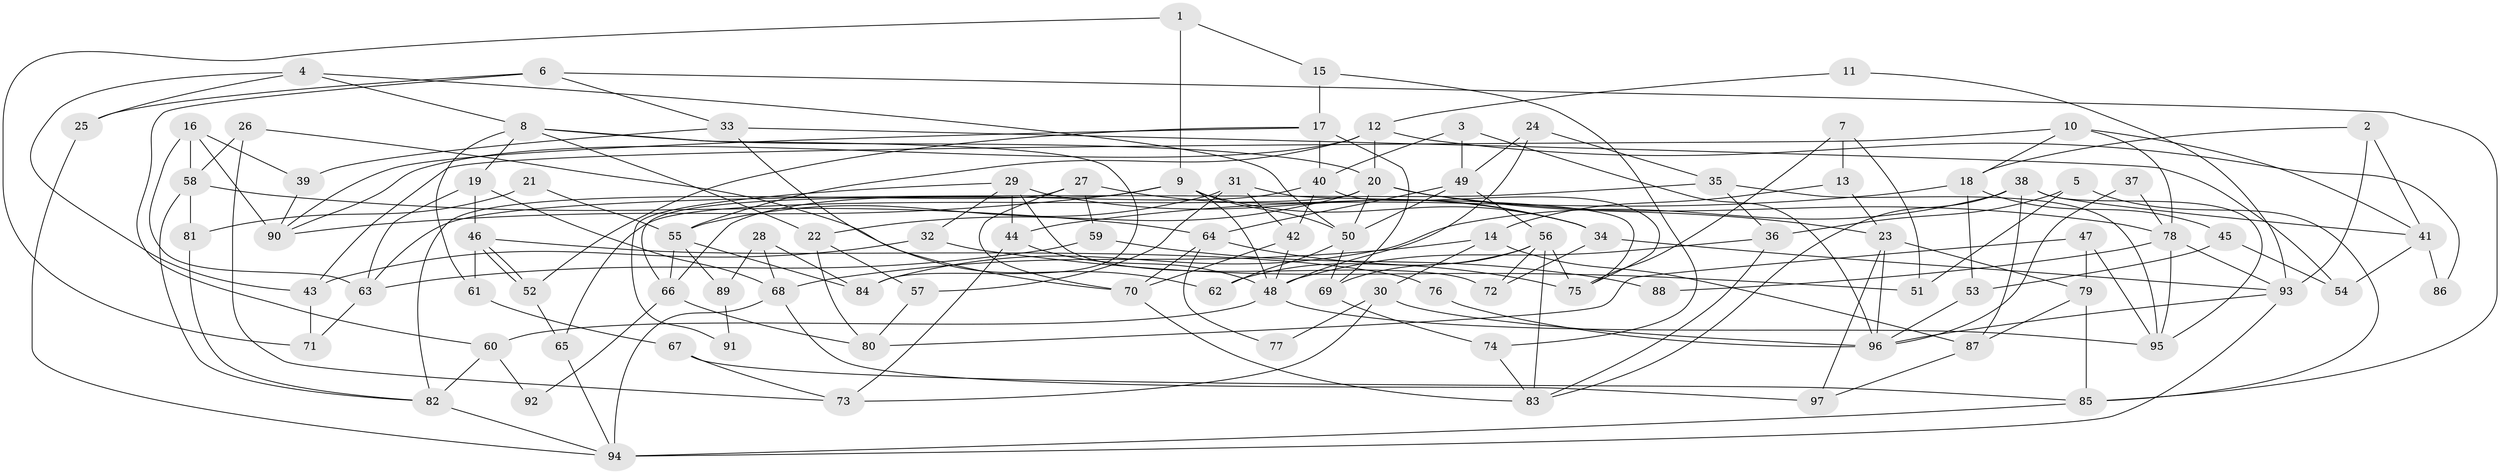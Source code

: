 // coarse degree distribution, {4: 0.13333333333333333, 5: 0.23333333333333334, 3: 0.18333333333333332, 6: 0.16666666666666666, 9: 0.03333333333333333, 8: 0.1, 2: 0.06666666666666667, 7: 0.08333333333333333}
// Generated by graph-tools (version 1.1) at 2025/24/03/03/25 07:24:03]
// undirected, 97 vertices, 194 edges
graph export_dot {
graph [start="1"]
  node [color=gray90,style=filled];
  1;
  2;
  3;
  4;
  5;
  6;
  7;
  8;
  9;
  10;
  11;
  12;
  13;
  14;
  15;
  16;
  17;
  18;
  19;
  20;
  21;
  22;
  23;
  24;
  25;
  26;
  27;
  28;
  29;
  30;
  31;
  32;
  33;
  34;
  35;
  36;
  37;
  38;
  39;
  40;
  41;
  42;
  43;
  44;
  45;
  46;
  47;
  48;
  49;
  50;
  51;
  52;
  53;
  54;
  55;
  56;
  57;
  58;
  59;
  60;
  61;
  62;
  63;
  64;
  65;
  66;
  67;
  68;
  69;
  70;
  71;
  72;
  73;
  74;
  75;
  76;
  77;
  78;
  79;
  80;
  81;
  82;
  83;
  84;
  85;
  86;
  87;
  88;
  89;
  90;
  91;
  92;
  93;
  94;
  95;
  96;
  97;
  1 -- 15;
  1 -- 9;
  1 -- 71;
  2 -- 93;
  2 -- 41;
  2 -- 18;
  3 -- 49;
  3 -- 40;
  3 -- 96;
  4 -- 50;
  4 -- 8;
  4 -- 25;
  4 -- 43;
  5 -- 85;
  5 -- 36;
  5 -- 51;
  6 -- 25;
  6 -- 85;
  6 -- 33;
  6 -- 60;
  7 -- 75;
  7 -- 51;
  7 -- 13;
  8 -- 20;
  8 -- 22;
  8 -- 19;
  8 -- 61;
  8 -- 84;
  9 -- 48;
  9 -- 90;
  9 -- 34;
  9 -- 50;
  9 -- 66;
  10 -- 78;
  10 -- 18;
  10 -- 41;
  10 -- 43;
  11 -- 93;
  11 -- 12;
  12 -- 20;
  12 -- 55;
  12 -- 86;
  12 -- 90;
  13 -- 23;
  13 -- 14;
  14 -- 87;
  14 -- 30;
  14 -- 68;
  15 -- 74;
  15 -- 17;
  16 -- 58;
  16 -- 90;
  16 -- 39;
  16 -- 63;
  17 -- 90;
  17 -- 40;
  17 -- 52;
  17 -- 69;
  18 -- 44;
  18 -- 45;
  18 -- 53;
  19 -- 63;
  19 -- 46;
  19 -- 68;
  20 -- 65;
  20 -- 78;
  20 -- 22;
  20 -- 23;
  20 -- 50;
  21 -- 55;
  21 -- 81;
  22 -- 57;
  22 -- 80;
  23 -- 96;
  23 -- 79;
  23 -- 97;
  24 -- 35;
  24 -- 49;
  24 -- 48;
  25 -- 94;
  26 -- 70;
  26 -- 58;
  26 -- 73;
  27 -- 34;
  27 -- 70;
  27 -- 59;
  27 -- 82;
  28 -- 68;
  28 -- 84;
  28 -- 89;
  29 -- 44;
  29 -- 72;
  29 -- 32;
  29 -- 34;
  29 -- 91;
  30 -- 96;
  30 -- 73;
  30 -- 77;
  31 -- 42;
  31 -- 55;
  31 -- 57;
  31 -- 75;
  32 -- 43;
  32 -- 51;
  33 -- 62;
  33 -- 39;
  33 -- 54;
  34 -- 72;
  34 -- 93;
  35 -- 63;
  35 -- 36;
  35 -- 95;
  36 -- 48;
  36 -- 83;
  37 -- 96;
  37 -- 78;
  38 -- 95;
  38 -- 41;
  38 -- 83;
  38 -- 84;
  38 -- 87;
  39 -- 90;
  40 -- 66;
  40 -- 75;
  40 -- 42;
  41 -- 54;
  41 -- 86;
  42 -- 48;
  42 -- 70;
  43 -- 71;
  44 -- 48;
  44 -- 73;
  45 -- 53;
  45 -- 54;
  46 -- 52;
  46 -- 52;
  46 -- 61;
  46 -- 76;
  47 -- 79;
  47 -- 95;
  47 -- 80;
  48 -- 60;
  48 -- 95;
  49 -- 50;
  49 -- 56;
  49 -- 64;
  50 -- 62;
  50 -- 69;
  52 -- 65;
  53 -- 96;
  55 -- 66;
  55 -- 84;
  55 -- 89;
  56 -- 69;
  56 -- 75;
  56 -- 62;
  56 -- 72;
  56 -- 83;
  57 -- 80;
  58 -- 64;
  58 -- 82;
  58 -- 81;
  59 -- 63;
  59 -- 88;
  60 -- 82;
  60 -- 92;
  61 -- 67;
  63 -- 71;
  64 -- 70;
  64 -- 75;
  64 -- 77;
  65 -- 94;
  66 -- 80;
  66 -- 92;
  67 -- 73;
  67 -- 85;
  68 -- 94;
  68 -- 97;
  69 -- 74;
  70 -- 83;
  74 -- 83;
  76 -- 96;
  78 -- 95;
  78 -- 93;
  78 -- 88;
  79 -- 87;
  79 -- 85;
  81 -- 82;
  82 -- 94;
  85 -- 94;
  87 -- 97;
  89 -- 91;
  93 -- 94;
  93 -- 96;
}
